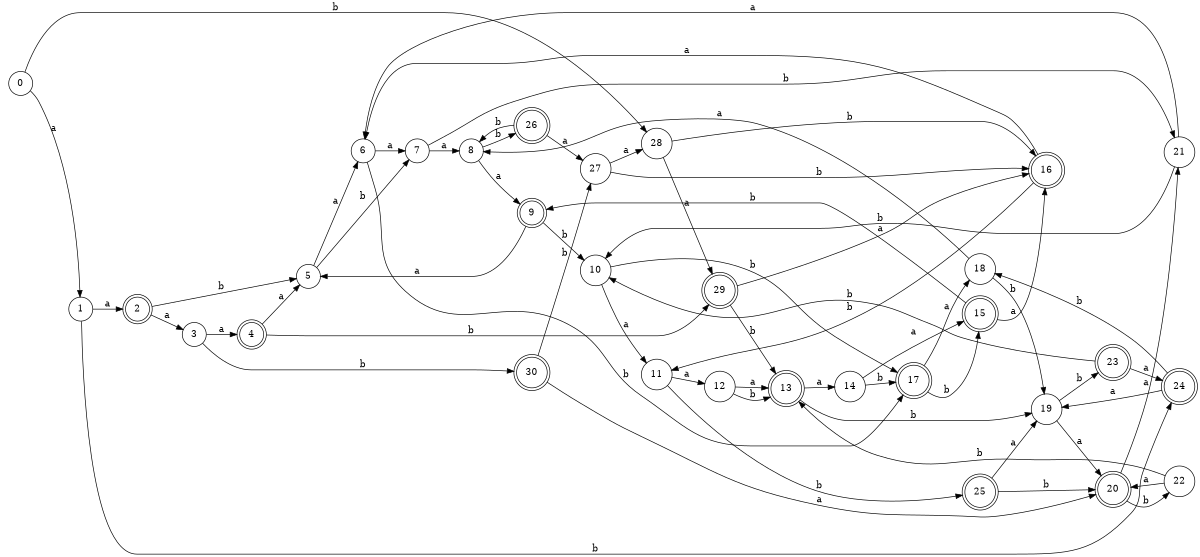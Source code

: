digraph n25_7 {
__start0 [label="" shape="none"];

rankdir=LR;
size="8,5";

s0 [style="filled", color="black", fillcolor="white" shape="circle", label="0"];
s1 [style="filled", color="black", fillcolor="white" shape="circle", label="1"];
s2 [style="rounded,filled", color="black", fillcolor="white" shape="doublecircle", label="2"];
s3 [style="filled", color="black", fillcolor="white" shape="circle", label="3"];
s4 [style="rounded,filled", color="black", fillcolor="white" shape="doublecircle", label="4"];
s5 [style="filled", color="black", fillcolor="white" shape="circle", label="5"];
s6 [style="filled", color="black", fillcolor="white" shape="circle", label="6"];
s7 [style="filled", color="black", fillcolor="white" shape="circle", label="7"];
s8 [style="filled", color="black", fillcolor="white" shape="circle", label="8"];
s9 [style="rounded,filled", color="black", fillcolor="white" shape="doublecircle", label="9"];
s10 [style="filled", color="black", fillcolor="white" shape="circle", label="10"];
s11 [style="filled", color="black", fillcolor="white" shape="circle", label="11"];
s12 [style="filled", color="black", fillcolor="white" shape="circle", label="12"];
s13 [style="rounded,filled", color="black", fillcolor="white" shape="doublecircle", label="13"];
s14 [style="filled", color="black", fillcolor="white" shape="circle", label="14"];
s15 [style="rounded,filled", color="black", fillcolor="white" shape="doublecircle", label="15"];
s16 [style="rounded,filled", color="black", fillcolor="white" shape="doublecircle", label="16"];
s17 [style="rounded,filled", color="black", fillcolor="white" shape="doublecircle", label="17"];
s18 [style="filled", color="black", fillcolor="white" shape="circle", label="18"];
s19 [style="filled", color="black", fillcolor="white" shape="circle", label="19"];
s20 [style="rounded,filled", color="black", fillcolor="white" shape="doublecircle", label="20"];
s21 [style="filled", color="black", fillcolor="white" shape="circle", label="21"];
s22 [style="filled", color="black", fillcolor="white" shape="circle", label="22"];
s23 [style="rounded,filled", color="black", fillcolor="white" shape="doublecircle", label="23"];
s24 [style="rounded,filled", color="black", fillcolor="white" shape="doublecircle", label="24"];
s25 [style="rounded,filled", color="black", fillcolor="white" shape="doublecircle", label="25"];
s26 [style="rounded,filled", color="black", fillcolor="white" shape="doublecircle", label="26"];
s27 [style="filled", color="black", fillcolor="white" shape="circle", label="27"];
s28 [style="filled", color="black", fillcolor="white" shape="circle", label="28"];
s29 [style="rounded,filled", color="black", fillcolor="white" shape="doublecircle", label="29"];
s30 [style="rounded,filled", color="black", fillcolor="white" shape="doublecircle", label="30"];
s0 -> s1 [label="a"];
s0 -> s28 [label="b"];
s1 -> s2 [label="a"];
s1 -> s24 [label="b"];
s2 -> s3 [label="a"];
s2 -> s5 [label="b"];
s3 -> s4 [label="a"];
s3 -> s30 [label="b"];
s4 -> s5 [label="a"];
s4 -> s29 [label="b"];
s5 -> s6 [label="a"];
s5 -> s7 [label="b"];
s6 -> s7 [label="a"];
s6 -> s17 [label="b"];
s7 -> s8 [label="a"];
s7 -> s21 [label="b"];
s8 -> s9 [label="a"];
s8 -> s26 [label="b"];
s9 -> s5 [label="a"];
s9 -> s10 [label="b"];
s10 -> s11 [label="a"];
s10 -> s17 [label="b"];
s11 -> s12 [label="a"];
s11 -> s25 [label="b"];
s12 -> s13 [label="a"];
s12 -> s13 [label="b"];
s13 -> s14 [label="a"];
s13 -> s19 [label="b"];
s14 -> s15 [label="a"];
s14 -> s17 [label="b"];
s15 -> s16 [label="a"];
s15 -> s9 [label="b"];
s16 -> s6 [label="a"];
s16 -> s11 [label="b"];
s17 -> s18 [label="a"];
s17 -> s15 [label="b"];
s18 -> s8 [label="a"];
s18 -> s19 [label="b"];
s19 -> s20 [label="a"];
s19 -> s23 [label="b"];
s20 -> s21 [label="a"];
s20 -> s22 [label="b"];
s21 -> s6 [label="a"];
s21 -> s10 [label="b"];
s22 -> s20 [label="a"];
s22 -> s13 [label="b"];
s23 -> s24 [label="a"];
s23 -> s10 [label="b"];
s24 -> s19 [label="a"];
s24 -> s18 [label="b"];
s25 -> s19 [label="a"];
s25 -> s20 [label="b"];
s26 -> s27 [label="a"];
s26 -> s8 [label="b"];
s27 -> s28 [label="a"];
s27 -> s16 [label="b"];
s28 -> s29 [label="a"];
s28 -> s16 [label="b"];
s29 -> s16 [label="a"];
s29 -> s13 [label="b"];
s30 -> s20 [label="a"];
s30 -> s27 [label="b"];

}